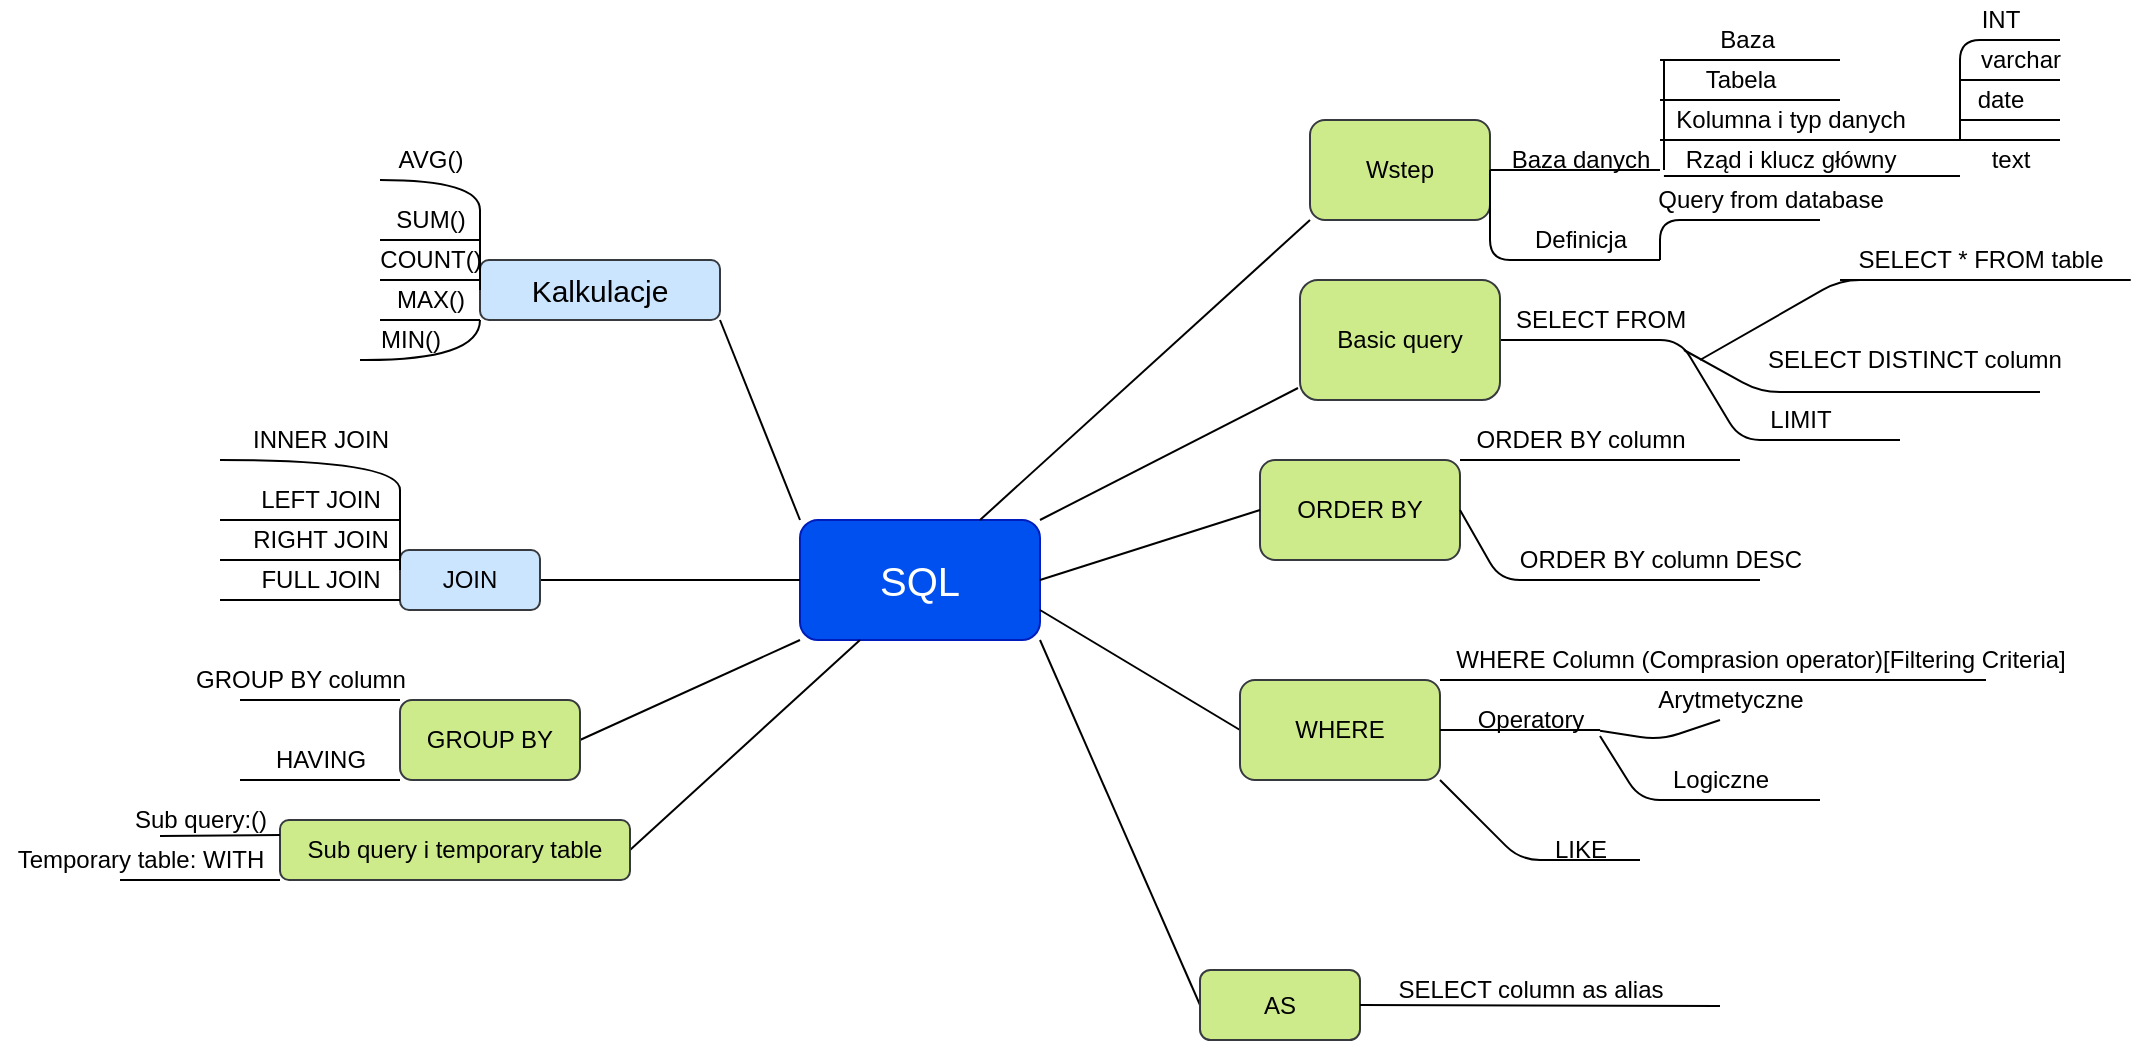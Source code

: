 <mxfile version="14.6.1" type="device"><diagram id="4ym2jEocamvCYv9Mnvji" name="Page-1"><mxGraphModel dx="2249" dy="762" grid="1" gridSize="10" guides="1" tooltips="1" connect="1" arrows="1" fold="1" page="1" pageScale="1" pageWidth="827" pageHeight="1169" math="0" shadow="0"><root><mxCell id="0"/><mxCell id="1" parent="0"/><mxCell id="EFi8jHz4edQwLqsKJITv-114" value="" style="endArrow=none;html=1;startSize=10;exitX=1;exitY=0.5;exitDx=0;exitDy=0;" parent="1" source="EFi8jHz4edQwLqsKJITv-108" edge="1"><mxGeometry width="50" height="50" relative="1" as="geometry"><mxPoint x="750" y="260" as="sourcePoint"/><mxPoint x="900" y="320" as="targetPoint"/><Array as="points"><mxPoint x="790" y="270"/><mxPoint x="820" y="320"/></Array></mxGeometry></mxCell><mxCell id="EFi8jHz4edQwLqsKJITv-2" value="&lt;font&gt;&lt;font style=&quot;font-size: 20px&quot;&gt;SQL&lt;/font&gt;&lt;br&gt;&lt;/font&gt;" style="rounded=1;whiteSpace=wrap;html=1;fillColor=#0050ef;strokeColor=#001DBC;fontColor=#ffffff;" parent="1" vertex="1"><mxGeometry x="350" y="360" width="120" height="60" as="geometry"/></mxCell><mxCell id="EFi8jHz4edQwLqsKJITv-3" value="" style="endArrow=none;html=1;entryX=0;entryY=0;entryDx=0;entryDy=0;exitX=1;exitY=1;exitDx=0;exitDy=0;" parent="1" source="EFi8jHz4edQwLqsKJITv-4" target="EFi8jHz4edQwLqsKJITv-2" edge="1"><mxGeometry width="50" height="50" relative="1" as="geometry"><mxPoint x="320" y="260" as="sourcePoint"/><mxPoint x="310" y="360" as="targetPoint"/><Array as="points"/></mxGeometry></mxCell><mxCell id="EFi8jHz4edQwLqsKJITv-4" value="&lt;font style=&quot;font-size: 15px&quot;&gt;Kalkulacje&lt;/font&gt;" style="rounded=1;whiteSpace=wrap;html=1;fillColor=#cce5ff;strokeColor=#36393d;" parent="1" vertex="1"><mxGeometry x="190" y="230" width="120" height="30" as="geometry"/></mxCell><mxCell id="EFi8jHz4edQwLqsKJITv-6" value="" style="endArrow=none;html=1;entryX=0;entryY=0.5;entryDx=0;entryDy=0;edgeStyle=orthogonalEdgeStyle;curved=1;" parent="1" target="EFi8jHz4edQwLqsKJITv-4" edge="1"><mxGeometry width="50" height="50" relative="1" as="geometry"><mxPoint x="140" y="190" as="sourcePoint"/><mxPoint x="210" y="359" as="targetPoint"/><Array as="points"><mxPoint x="190" y="220"/><mxPoint x="190" y="220"/></Array></mxGeometry></mxCell><mxCell id="EFi8jHz4edQwLqsKJITv-7" value="" style="endArrow=none;html=1;" parent="1" edge="1"><mxGeometry width="50" height="50" relative="1" as="geometry"><mxPoint x="140" y="220" as="sourcePoint"/><mxPoint x="190" y="220" as="targetPoint"/></mxGeometry></mxCell><mxCell id="EFi8jHz4edQwLqsKJITv-8" value="" style="endArrow=none;html=1;" parent="1" edge="1"><mxGeometry width="50" height="50" relative="1" as="geometry"><mxPoint x="140" y="240" as="sourcePoint"/><mxPoint x="190" y="240" as="targetPoint"/><Array as="points"/></mxGeometry></mxCell><mxCell id="EFi8jHz4edQwLqsKJITv-9" value="SUM()" style="text;html=1;align=center;verticalAlign=middle;resizable=0;points=[];autosize=1;strokeColor=none;" parent="1" vertex="1"><mxGeometry x="140" y="200" width="50" height="20" as="geometry"/></mxCell><mxCell id="EFi8jHz4edQwLqsKJITv-10" value="AVG()" style="text;html=1;align=center;verticalAlign=middle;resizable=0;points=[];autosize=1;strokeColor=none;" parent="1" vertex="1"><mxGeometry x="140" y="170" width="50" height="20" as="geometry"/></mxCell><mxCell id="EFi8jHz4edQwLqsKJITv-11" value="COUNT()" style="text;html=1;align=center;verticalAlign=middle;resizable=0;points=[];autosize=1;strokeColor=none;" parent="1" vertex="1"><mxGeometry x="130" y="220" width="70" height="20" as="geometry"/></mxCell><mxCell id="EFi8jHz4edQwLqsKJITv-12" value="" style="endArrow=none;html=1;entryX=0;entryY=1;entryDx=0;entryDy=0;" parent="1" target="EFi8jHz4edQwLqsKJITv-4" edge="1"><mxGeometry width="50" height="50" relative="1" as="geometry"><mxPoint x="140" y="260" as="sourcePoint"/><mxPoint x="210" y="350" as="targetPoint"/></mxGeometry></mxCell><mxCell id="EFi8jHz4edQwLqsKJITv-13" value="MAX()" style="text;html=1;align=center;verticalAlign=middle;resizable=0;points=[];autosize=1;strokeColor=none;" parent="1" vertex="1"><mxGeometry x="140" y="240" width="50" height="20" as="geometry"/></mxCell><mxCell id="EFi8jHz4edQwLqsKJITv-15" value="" style="endArrow=none;html=1;startSize=10;entryX=0;entryY=1;entryDx=0;entryDy=0;edgeStyle=orthogonalEdgeStyle;curved=1;" parent="1" target="EFi8jHz4edQwLqsKJITv-4" edge="1"><mxGeometry width="50" height="50" relative="1" as="geometry"><mxPoint x="130" y="280" as="sourcePoint"/><mxPoint x="190" y="270" as="targetPoint"/></mxGeometry></mxCell><mxCell id="EFi8jHz4edQwLqsKJITv-16" value="MIN()" style="text;html=1;align=center;verticalAlign=middle;resizable=0;points=[];autosize=1;strokeColor=none;" parent="1" vertex="1"><mxGeometry x="130" y="260" width="50" height="20" as="geometry"/></mxCell><mxCell id="EFi8jHz4edQwLqsKJITv-17" value="" style="endArrow=none;html=1;startSize=10;entryX=0;entryY=0.5;entryDx=0;entryDy=0;exitX=1;exitY=0.5;exitDx=0;exitDy=0;" parent="1" source="EFi8jHz4edQwLqsKJITv-18" target="EFi8jHz4edQwLqsKJITv-2" edge="1"><mxGeometry width="50" height="50" relative="1" as="geometry"><mxPoint x="220" y="390" as="sourcePoint"/><mxPoint x="210" y="350" as="targetPoint"/></mxGeometry></mxCell><mxCell id="EFi8jHz4edQwLqsKJITv-18" value="JOIN" style="rounded=1;whiteSpace=wrap;html=1;fillColor=#cce5ff;strokeColor=#36393d;" parent="1" vertex="1"><mxGeometry x="150" y="375" width="70" height="30" as="geometry"/></mxCell><mxCell id="EFi8jHz4edQwLqsKJITv-58" value="" style="endArrow=none;html=1;entryX=0;entryY=0.5;entryDx=0;entryDy=0;edgeStyle=orthogonalEdgeStyle;curved=1;" parent="1" edge="1"><mxGeometry width="50" height="50" relative="1" as="geometry"><mxPoint x="60" y="330" as="sourcePoint"/><mxPoint x="150" y="385" as="targetPoint"/><Array as="points"><mxPoint x="150" y="360"/><mxPoint x="150" y="360"/></Array></mxGeometry></mxCell><mxCell id="EFi8jHz4edQwLqsKJITv-59" value="" style="endArrow=none;html=1;" parent="1" edge="1"><mxGeometry width="50" height="50" relative="1" as="geometry"><mxPoint x="60" y="360" as="sourcePoint"/><mxPoint x="150" y="360" as="targetPoint"/></mxGeometry></mxCell><mxCell id="EFi8jHz4edQwLqsKJITv-60" value="" style="endArrow=none;html=1;" parent="1" edge="1"><mxGeometry width="50" height="50" relative="1" as="geometry"><mxPoint x="60" y="380" as="sourcePoint"/><mxPoint x="150" y="380" as="targetPoint"/><Array as="points"/></mxGeometry></mxCell><mxCell id="EFi8jHz4edQwLqsKJITv-61" value="LEFT JOIN" style="text;html=1;align=center;verticalAlign=middle;resizable=0;points=[];autosize=1;strokeColor=none;" parent="1" vertex="1"><mxGeometry x="70" y="340" width="80" height="20" as="geometry"/></mxCell><mxCell id="EFi8jHz4edQwLqsKJITv-62" value="INNER JOIN" style="text;html=1;align=center;verticalAlign=middle;resizable=0;points=[];autosize=1;strokeColor=none;" parent="1" vertex="1"><mxGeometry x="70" y="310" width="80" height="20" as="geometry"/></mxCell><mxCell id="EFi8jHz4edQwLqsKJITv-63" value="" style="endArrow=none;html=1;entryX=0;entryY=1;entryDx=0;entryDy=0;" parent="1" edge="1"><mxGeometry width="50" height="50" relative="1" as="geometry"><mxPoint x="60" y="400" as="sourcePoint"/><mxPoint x="150" y="400" as="targetPoint"/></mxGeometry></mxCell><mxCell id="EFi8jHz4edQwLqsKJITv-64" value="RIGHT JOIN" style="text;html=1;align=center;verticalAlign=middle;resizable=0;points=[];autosize=1;strokeColor=none;" parent="1" vertex="1"><mxGeometry x="70" y="360" width="80" height="20" as="geometry"/></mxCell><mxCell id="EFi8jHz4edQwLqsKJITv-68" value="FULL JOIN&lt;br&gt;" style="text;html=1;align=center;verticalAlign=middle;resizable=0;points=[];autosize=1;strokeColor=none;" parent="1" vertex="1"><mxGeometry x="70" y="380" width="80" height="20" as="geometry"/></mxCell><mxCell id="EFi8jHz4edQwLqsKJITv-70" value="" style="endArrow=none;html=1;startSize=10;entryX=0;entryY=1;entryDx=0;entryDy=0;exitX=1;exitY=0.5;exitDx=0;exitDy=0;" parent="1" source="EFi8jHz4edQwLqsKJITv-71" target="EFi8jHz4edQwLqsKJITv-2" edge="1"><mxGeometry width="50" height="50" relative="1" as="geometry"><mxPoint x="260" y="450" as="sourcePoint"/><mxPoint x="210" y="350" as="targetPoint"/></mxGeometry></mxCell><mxCell id="EFi8jHz4edQwLqsKJITv-71" value="GROUP BY" style="rounded=1;whiteSpace=wrap;html=1;fillColor=#cdeb8b;strokeColor=#36393d;" parent="1" vertex="1"><mxGeometry x="150" y="450" width="90" height="40" as="geometry"/></mxCell><mxCell id="EFi8jHz4edQwLqsKJITv-72" value="" style="endArrow=none;html=1;startSize=10;entryX=0;entryY=0;entryDx=0;entryDy=0;" parent="1" target="EFi8jHz4edQwLqsKJITv-71" edge="1"><mxGeometry width="50" height="50" relative="1" as="geometry"><mxPoint x="70" y="450" as="sourcePoint"/><mxPoint x="210" y="350" as="targetPoint"/></mxGeometry></mxCell><mxCell id="EFi8jHz4edQwLqsKJITv-73" value="" style="endArrow=none;html=1;startSize=10;entryX=0;entryY=1;entryDx=0;entryDy=0;" parent="1" target="EFi8jHz4edQwLqsKJITv-71" edge="1"><mxGeometry width="50" height="50" relative="1" as="geometry"><mxPoint x="70" y="490" as="sourcePoint"/><mxPoint x="210" y="350" as="targetPoint"/></mxGeometry></mxCell><mxCell id="EFi8jHz4edQwLqsKJITv-74" value="GROUP BY column" style="text;html=1;align=center;verticalAlign=middle;resizable=0;points=[];autosize=1;strokeColor=none;" parent="1" vertex="1"><mxGeometry x="40" y="430" width="120" height="20" as="geometry"/></mxCell><mxCell id="EFi8jHz4edQwLqsKJITv-75" value="HAVING&lt;br&gt;" style="text;html=1;align=center;verticalAlign=middle;resizable=0;points=[];autosize=1;strokeColor=none;" parent="1" vertex="1"><mxGeometry x="80" y="470" width="60" height="20" as="geometry"/></mxCell><mxCell id="EFi8jHz4edQwLqsKJITv-76" value="" style="endArrow=none;html=1;startSize=10;entryX=0.25;entryY=1;entryDx=0;entryDy=0;exitX=1;exitY=0.5;exitDx=0;exitDy=0;" parent="1" source="EFi8jHz4edQwLqsKJITv-77" target="EFi8jHz4edQwLqsKJITv-2" edge="1"><mxGeometry width="50" height="50" relative="1" as="geometry"><mxPoint x="270" y="510" as="sourcePoint"/><mxPoint x="210" y="340" as="targetPoint"/></mxGeometry></mxCell><mxCell id="EFi8jHz4edQwLqsKJITv-77" value="Sub query i temporary table" style="rounded=1;whiteSpace=wrap;html=1;fillColor=#cdeb8b;strokeColor=#36393d;" parent="1" vertex="1"><mxGeometry x="90" y="510" width="175" height="30" as="geometry"/></mxCell><mxCell id="EFi8jHz4edQwLqsKJITv-78" value="" style="endArrow=none;html=1;startSize=10;entryX=0;entryY=0.25;entryDx=0;entryDy=0;" parent="1" target="EFi8jHz4edQwLqsKJITv-77" edge="1"><mxGeometry width="50" height="50" relative="1" as="geometry"><mxPoint x="30" y="518" as="sourcePoint"/><mxPoint x="210" y="330" as="targetPoint"/></mxGeometry></mxCell><mxCell id="EFi8jHz4edQwLqsKJITv-79" value="Sub query:()" style="text;html=1;align=center;verticalAlign=middle;resizable=0;points=[];autosize=1;strokeColor=none;" parent="1" vertex="1"><mxGeometry x="10" y="500" width="80" height="20" as="geometry"/></mxCell><mxCell id="EFi8jHz4edQwLqsKJITv-81" value="" style="endArrow=none;html=1;startSize=10;entryX=0;entryY=1;entryDx=0;entryDy=0;" parent="1" target="EFi8jHz4edQwLqsKJITv-77" edge="1"><mxGeometry width="50" height="50" relative="1" as="geometry"><mxPoint x="10" y="540" as="sourcePoint"/><mxPoint x="210" y="330" as="targetPoint"/></mxGeometry></mxCell><mxCell id="EFi8jHz4edQwLqsKJITv-82" value="Temporary table: WITH" style="text;html=1;align=center;verticalAlign=middle;resizable=0;points=[];autosize=1;strokeColor=none;" parent="1" vertex="1"><mxGeometry x="-50" y="520" width="140" height="20" as="geometry"/></mxCell><mxCell id="EFi8jHz4edQwLqsKJITv-83" value="" style="endArrow=none;html=1;startSize=10;entryX=1;entryY=1;entryDx=0;entryDy=0;exitX=0;exitY=0.5;exitDx=0;exitDy=0;" parent="1" source="EFi8jHz4edQwLqsKJITv-85" target="EFi8jHz4edQwLqsKJITv-2" edge="1"><mxGeometry width="50" height="50" relative="1" as="geometry"><mxPoint x="550" y="570" as="sourcePoint"/><mxPoint x="500" y="420" as="targetPoint"/></mxGeometry></mxCell><mxCell id="EFi8jHz4edQwLqsKJITv-85" value="AS" style="rounded=1;whiteSpace=wrap;html=1;fillColor=#cdeb8b;strokeColor=#36393d;" parent="1" vertex="1"><mxGeometry x="550" y="585" width="80" height="35" as="geometry"/></mxCell><mxCell id="EFi8jHz4edQwLqsKJITv-86" value="" style="endArrow=none;html=1;startSize=10;entryX=1;entryY=0.5;entryDx=0;entryDy=0;" parent="1" target="EFi8jHz4edQwLqsKJITv-85" edge="1"><mxGeometry width="50" height="50" relative="1" as="geometry"><mxPoint x="810" y="603" as="sourcePoint"/><mxPoint x="500" y="420" as="targetPoint"/></mxGeometry></mxCell><mxCell id="EFi8jHz4edQwLqsKJITv-87" value="SELECT column as alias" style="text;html=1;align=center;verticalAlign=middle;resizable=0;points=[];autosize=1;strokeColor=none;" parent="1" vertex="1"><mxGeometry x="640" y="585" width="150" height="20" as="geometry"/></mxCell><mxCell id="EFi8jHz4edQwLqsKJITv-88" value="" style="endArrow=none;html=1;startSize=10;entryX=1;entryY=0.75;entryDx=0;entryDy=0;exitX=0;exitY=0.5;exitDx=0;exitDy=0;" parent="1" source="EFi8jHz4edQwLqsKJITv-89" target="EFi8jHz4edQwLqsKJITv-2" edge="1"><mxGeometry width="50" height="50" relative="1" as="geometry"><mxPoint x="570" y="460" as="sourcePoint"/><mxPoint x="600" y="420" as="targetPoint"/></mxGeometry></mxCell><mxCell id="EFi8jHz4edQwLqsKJITv-89" value="WHERE" style="rounded=1;whiteSpace=wrap;html=1;fillColor=#cdeb8b;strokeColor=#36393d;" parent="1" vertex="1"><mxGeometry x="570" y="440" width="100" height="50" as="geometry"/></mxCell><mxCell id="EFi8jHz4edQwLqsKJITv-90" value="" style="endArrow=none;html=1;startSize=10;entryX=1;entryY=0;entryDx=0;entryDy=0;" parent="1" target="EFi8jHz4edQwLqsKJITv-89" edge="1"><mxGeometry width="50" height="50" relative="1" as="geometry"><mxPoint x="943" y="440" as="sourcePoint"/><mxPoint x="600" y="420" as="targetPoint"/></mxGeometry></mxCell><mxCell id="EFi8jHz4edQwLqsKJITv-91" value="WHERE Column (Comprasion operator)[Filtering Criteria]" style="text;html=1;align=center;verticalAlign=middle;resizable=0;points=[];autosize=1;strokeColor=none;" parent="1" vertex="1"><mxGeometry x="670" y="420" width="320" height="20" as="geometry"/></mxCell><mxCell id="EFi8jHz4edQwLqsKJITv-92" value="" style="endArrow=none;html=1;startSize=10;exitX=1;exitY=0.5;exitDx=0;exitDy=0;" parent="1" source="EFi8jHz4edQwLqsKJITv-89" edge="1"><mxGeometry width="50" height="50" relative="1" as="geometry"><mxPoint x="680" y="470" as="sourcePoint"/><mxPoint x="750" y="465" as="targetPoint"/></mxGeometry></mxCell><mxCell id="EFi8jHz4edQwLqsKJITv-93" value="Operatory" style="text;html=1;align=center;verticalAlign=middle;resizable=0;points=[];autosize=1;strokeColor=none;" parent="1" vertex="1"><mxGeometry x="680" y="450" width="70" height="20" as="geometry"/></mxCell><mxCell id="EFi8jHz4edQwLqsKJITv-95" value="" style="endArrow=none;html=1;startSize=10;" parent="1" source="EFi8jHz4edQwLqsKJITv-93" edge="1"><mxGeometry width="50" height="50" relative="1" as="geometry"><mxPoint x="750" y="500" as="sourcePoint"/><mxPoint x="810" y="460" as="targetPoint"/><Array as="points"><mxPoint x="780" y="470"/></Array></mxGeometry></mxCell><mxCell id="EFi8jHz4edQwLqsKJITv-96" value="Arytmetyczne" style="text;html=1;align=center;verticalAlign=middle;resizable=0;points=[];autosize=1;strokeColor=none;" parent="1" vertex="1"><mxGeometry x="770" y="440" width="90" height="20" as="geometry"/></mxCell><mxCell id="EFi8jHz4edQwLqsKJITv-97" value="" style="endArrow=none;html=1;startSize=10;entryX=1;entryY=0.9;entryDx=0;entryDy=0;entryPerimeter=0;" parent="1" target="EFi8jHz4edQwLqsKJITv-93" edge="1"><mxGeometry width="50" height="50" relative="1" as="geometry"><mxPoint x="860" y="500" as="sourcePoint"/><mxPoint x="730" y="420" as="targetPoint"/><Array as="points"><mxPoint x="770" y="500"/></Array></mxGeometry></mxCell><mxCell id="EFi8jHz4edQwLqsKJITv-98" value="Logiczne" style="text;html=1;align=center;verticalAlign=middle;resizable=0;points=[];autosize=1;strokeColor=none;" parent="1" vertex="1"><mxGeometry x="780" y="480" width="60" height="20" as="geometry"/></mxCell><mxCell id="EFi8jHz4edQwLqsKJITv-99" value="" style="endArrow=none;html=1;startSize=10;exitX=1;exitY=1;exitDx=0;exitDy=0;" parent="1" source="EFi8jHz4edQwLqsKJITv-89" edge="1"><mxGeometry width="50" height="50" relative="1" as="geometry"><mxPoint x="680" y="470" as="sourcePoint"/><mxPoint x="770" y="530" as="targetPoint"/><Array as="points"><mxPoint x="710" y="530"/></Array></mxGeometry></mxCell><mxCell id="EFi8jHz4edQwLqsKJITv-100" value="LIKE" style="text;html=1;align=center;verticalAlign=middle;resizable=0;points=[];autosize=1;strokeColor=none;" parent="1" vertex="1"><mxGeometry x="720" y="515" width="40" height="20" as="geometry"/></mxCell><mxCell id="EFi8jHz4edQwLqsKJITv-101" value="ORDER BY" style="rounded=1;whiteSpace=wrap;html=1;fillColor=#cdeb8b;strokeColor=#36393d;" parent="1" vertex="1"><mxGeometry x="580" y="330" width="100" height="50" as="geometry"/></mxCell><mxCell id="EFi8jHz4edQwLqsKJITv-102" value="" style="endArrow=none;html=1;startSize=10;entryX=0;entryY=0.5;entryDx=0;entryDy=0;exitX=1;exitY=0.5;exitDx=0;exitDy=0;" parent="1" source="EFi8jHz4edQwLqsKJITv-2" target="EFi8jHz4edQwLqsKJITv-101" edge="1"><mxGeometry width="50" height="50" relative="1" as="geometry"><mxPoint x="480" y="360" as="sourcePoint"/><mxPoint x="730" y="210" as="targetPoint"/></mxGeometry></mxCell><mxCell id="EFi8jHz4edQwLqsKJITv-103" value="" style="endArrow=none;html=1;startSize=10;entryX=1;entryY=0;entryDx=0;entryDy=0;" parent="1" target="EFi8jHz4edQwLqsKJITv-101" edge="1"><mxGeometry width="50" height="50" relative="1" as="geometry"><mxPoint x="820" y="330" as="sourcePoint"/><mxPoint x="730" y="210" as="targetPoint"/></mxGeometry></mxCell><mxCell id="EFi8jHz4edQwLqsKJITv-104" value="ORDER BY column" style="text;html=1;align=center;verticalAlign=middle;resizable=0;points=[];autosize=1;strokeColor=none;" parent="1" vertex="1"><mxGeometry x="680" y="310" width="120" height="20" as="geometry"/></mxCell><mxCell id="EFi8jHz4edQwLqsKJITv-105" value="" style="endArrow=none;html=1;startSize=10;exitX=1;exitY=0.5;exitDx=0;exitDy=0;" parent="1" source="EFi8jHz4edQwLqsKJITv-101" edge="1"><mxGeometry width="50" height="50" relative="1" as="geometry"><mxPoint x="680" y="260" as="sourcePoint"/><mxPoint x="830" y="390" as="targetPoint"/><Array as="points"><mxPoint x="700" y="390"/></Array></mxGeometry></mxCell><mxCell id="EFi8jHz4edQwLqsKJITv-106" value="ORDER BY column DESC" style="text;html=1;align=center;verticalAlign=middle;resizable=0;points=[];autosize=1;strokeColor=none;" parent="1" vertex="1"><mxGeometry x="700" y="370" width="160" height="20" as="geometry"/></mxCell><mxCell id="EFi8jHz4edQwLqsKJITv-107" value="" style="endArrow=none;html=1;startSize=10;exitX=1;exitY=0;exitDx=0;exitDy=0;entryX=-0.01;entryY=0.9;entryDx=0;entryDy=0;entryPerimeter=0;" parent="1" source="EFi8jHz4edQwLqsKJITv-2" target="EFi8jHz4edQwLqsKJITv-108" edge="1"><mxGeometry width="50" height="50" relative="1" as="geometry"><mxPoint x="590" y="260" as="sourcePoint"/><mxPoint x="590" y="290" as="targetPoint"/></mxGeometry></mxCell><mxCell id="EFi8jHz4edQwLqsKJITv-108" value="Basic query" style="rounded=1;whiteSpace=wrap;html=1;fillColor=#cdeb8b;strokeColor=#36393d;" parent="1" vertex="1"><mxGeometry x="600" y="240" width="100" height="60" as="geometry"/></mxCell><mxCell id="EFi8jHz4edQwLqsKJITv-110" value="SELECT FROM" style="text;html=1;align=center;verticalAlign=middle;resizable=0;points=[];autosize=1;strokeColor=none;" parent="1" vertex="1"><mxGeometry x="700" y="250" width="100" height="20" as="geometry"/></mxCell><mxCell id="EFi8jHz4edQwLqsKJITv-115" value="LIMIT" style="text;html=1;align=center;verticalAlign=middle;resizable=0;points=[];autosize=1;strokeColor=none;" parent="1" vertex="1"><mxGeometry x="825" y="300" width="50" height="20" as="geometry"/></mxCell><mxCell id="EFi8jHz4edQwLqsKJITv-116" value="" style="endArrow=none;html=1;startSize=10;exitX=0.92;exitY=1.25;exitDx=0;exitDy=0;exitPerimeter=0;" parent="1" source="EFi8jHz4edQwLqsKJITv-110" edge="1"><mxGeometry width="50" height="50" relative="1" as="geometry"><mxPoint x="750" y="360" as="sourcePoint"/><mxPoint x="970" y="296" as="targetPoint"/><Array as="points"><mxPoint x="830" y="296"/></Array></mxGeometry></mxCell><mxCell id="EFi8jHz4edQwLqsKJITv-117" value="SELECT DISTINCT column" style="text;html=1;align=center;verticalAlign=middle;resizable=0;points=[];autosize=1;strokeColor=none;" parent="1" vertex="1"><mxGeometry x="827" y="270" width="160" height="20" as="geometry"/></mxCell><mxCell id="EFi8jHz4edQwLqsKJITv-118" value="" style="endArrow=none;html=1;startSize=10;" parent="1" edge="1"><mxGeometry width="50" height="50" relative="1" as="geometry"><mxPoint x="800" y="280" as="sourcePoint"/><mxPoint x="870" y="240" as="targetPoint"/><Array as="points"><mxPoint x="870" y="240"/><mxPoint x="870" y="240"/><mxPoint x="1020" y="240"/></Array></mxGeometry></mxCell><mxCell id="EFi8jHz4edQwLqsKJITv-119" value="SELECT * FROM table" style="text;html=1;align=center;verticalAlign=middle;resizable=0;points=[];autosize=1;strokeColor=none;" parent="1" vertex="1"><mxGeometry x="870" y="220" width="140" height="20" as="geometry"/></mxCell><mxCell id="EFi8jHz4edQwLqsKJITv-121" value="Wstep" style="rounded=1;whiteSpace=wrap;html=1;fillColor=#cdeb8b;strokeColor=#36393d;" parent="1" vertex="1"><mxGeometry x="605" y="160" width="90" height="50" as="geometry"/></mxCell><mxCell id="EFi8jHz4edQwLqsKJITv-122" value="" style="endArrow=none;html=1;startSize=10;exitX=0.75;exitY=0;exitDx=0;exitDy=0;entryX=0;entryY=1;entryDx=0;entryDy=0;" parent="1" source="EFi8jHz4edQwLqsKJITv-2" target="EFi8jHz4edQwLqsKJITv-121" edge="1"><mxGeometry width="50" height="50" relative="1" as="geometry"><mxPoint x="500" y="360" as="sourcePoint"/><mxPoint x="550" y="310" as="targetPoint"/></mxGeometry></mxCell><mxCell id="EFi8jHz4edQwLqsKJITv-123" value="" style="endArrow=none;html=1;startSize=10;exitX=1;exitY=0.5;exitDx=0;exitDy=0;" parent="1" source="EFi8jHz4edQwLqsKJITv-121" edge="1"><mxGeometry width="50" height="50" relative="1" as="geometry"><mxPoint x="650" y="360" as="sourcePoint"/><mxPoint x="780" y="185" as="targetPoint"/></mxGeometry></mxCell><mxCell id="EFi8jHz4edQwLqsKJITv-124" value="Baza danych" style="text;html=1;align=center;verticalAlign=middle;resizable=0;points=[];autosize=1;strokeColor=none;" parent="1" vertex="1"><mxGeometry x="700" y="170" width="80" height="20" as="geometry"/></mxCell><mxCell id="EFi8jHz4edQwLqsKJITv-125" value="" style="endArrow=none;html=1;startSize=10;exitX=1;exitY=0.5;exitDx=0;exitDy=0;" parent="1" source="EFi8jHz4edQwLqsKJITv-121" edge="1"><mxGeometry width="50" height="50" relative="1" as="geometry"><mxPoint x="650" y="360" as="sourcePoint"/><mxPoint x="780" y="230" as="targetPoint"/><Array as="points"><mxPoint x="695" y="230"/></Array></mxGeometry></mxCell><mxCell id="EFi8jHz4edQwLqsKJITv-126" value="Definicja" style="text;html=1;align=center;verticalAlign=middle;resizable=0;points=[];autosize=1;strokeColor=none;" parent="1" vertex="1"><mxGeometry x="710" y="210" width="60" height="20" as="geometry"/></mxCell><mxCell id="EFi8jHz4edQwLqsKJITv-128" value="" style="endArrow=none;html=1;startSize=10;" parent="1" edge="1"><mxGeometry width="50" height="50" relative="1" as="geometry"><mxPoint x="780" y="230" as="sourcePoint"/><mxPoint x="860" y="210" as="targetPoint"/><Array as="points"><mxPoint x="780" y="210"/></Array></mxGeometry></mxCell><mxCell id="EFi8jHz4edQwLqsKJITv-129" value="Query from database" style="text;html=1;align=center;verticalAlign=middle;resizable=0;points=[];autosize=1;strokeColor=none;" parent="1" vertex="1"><mxGeometry x="770" y="190" width="130" height="20" as="geometry"/></mxCell><mxCell id="EFi8jHz4edQwLqsKJITv-130" value="" style="endArrow=none;html=1;startSize=10;exitX=1.025;exitY=0.75;exitDx=0;exitDy=0;exitPerimeter=0;" parent="1" source="EFi8jHz4edQwLqsKJITv-124" edge="1"><mxGeometry width="50" height="50" relative="1" as="geometry"><mxPoint x="780" y="360" as="sourcePoint"/><mxPoint x="782" y="130" as="targetPoint"/></mxGeometry></mxCell><mxCell id="EFi8jHz4edQwLqsKJITv-131" value="" style="endArrow=none;html=1;startSize=10;" parent="1" edge="1"><mxGeometry width="50" height="50" relative="1" as="geometry"><mxPoint x="780" y="130" as="sourcePoint"/><mxPoint x="870" y="130" as="targetPoint"/></mxGeometry></mxCell><mxCell id="EFi8jHz4edQwLqsKJITv-132" value="Baza&amp;nbsp;&lt;br&gt;" style="text;html=1;align=center;verticalAlign=middle;resizable=0;points=[];autosize=1;strokeColor=none;" parent="1" vertex="1"><mxGeometry x="800" y="110" width="50" height="20" as="geometry"/></mxCell><mxCell id="EFi8jHz4edQwLqsKJITv-133" value="" style="endArrow=none;html=1;startSize=10;" parent="1" edge="1"><mxGeometry width="50" height="50" relative="1" as="geometry"><mxPoint x="780" y="150" as="sourcePoint"/><mxPoint x="870" y="150" as="targetPoint"/></mxGeometry></mxCell><mxCell id="EFi8jHz4edQwLqsKJITv-134" value="Tabela" style="text;html=1;align=center;verticalAlign=middle;resizable=0;points=[];autosize=1;strokeColor=none;" parent="1" vertex="1"><mxGeometry x="795" y="130" width="50" height="20" as="geometry"/></mxCell><mxCell id="EFi8jHz4edQwLqsKJITv-135" value="" style="endArrow=none;html=1;startSize=10;" parent="1" edge="1"><mxGeometry width="50" height="50" relative="1" as="geometry"><mxPoint x="780" y="170" as="sourcePoint"/><mxPoint x="930" y="170" as="targetPoint"/></mxGeometry></mxCell><mxCell id="EFi8jHz4edQwLqsKJITv-136" value="Kolumna i typ danych" style="text;html=1;align=center;verticalAlign=middle;resizable=0;points=[];autosize=1;strokeColor=none;" parent="1" vertex="1"><mxGeometry x="780" y="150" width="130" height="20" as="geometry"/></mxCell><mxCell id="EFi8jHz4edQwLqsKJITv-137" value="" style="endArrow=none;html=1;startSize=10;" parent="1" edge="1"><mxGeometry width="50" height="50" relative="1" as="geometry"><mxPoint x="930" y="170" as="sourcePoint"/><mxPoint x="980" y="120" as="targetPoint"/><Array as="points"><mxPoint x="930" y="120"/></Array></mxGeometry></mxCell><mxCell id="EFi8jHz4edQwLqsKJITv-138" value="" style="endArrow=none;html=1;startSize=10;exitX=0.092;exitY=-0.1;exitDx=0;exitDy=0;exitPerimeter=0;" parent="1" source="EFi8jHz4edQwLqsKJITv-129" edge="1"><mxGeometry width="50" height="50" relative="1" as="geometry"><mxPoint x="780" y="350" as="sourcePoint"/><mxPoint x="930" y="188" as="targetPoint"/></mxGeometry></mxCell><mxCell id="EFi8jHz4edQwLqsKJITv-139" value="Rząd i klucz główny" style="text;html=1;align=center;verticalAlign=middle;resizable=0;points=[];autosize=1;strokeColor=none;" parent="1" vertex="1"><mxGeometry x="785" y="170" width="120" height="20" as="geometry"/></mxCell><mxCell id="EFi8jHz4edQwLqsKJITv-141" value="INT" style="text;html=1;align=center;verticalAlign=middle;resizable=0;points=[];autosize=1;strokeColor=none;" parent="1" vertex="1"><mxGeometry x="935" y="100" width="30" height="20" as="geometry"/></mxCell><mxCell id="EFi8jHz4edQwLqsKJITv-143" value="" style="endArrow=none;html=1;startSize=10;" parent="1" edge="1"><mxGeometry width="50" height="50" relative="1" as="geometry"><mxPoint x="930" y="140" as="sourcePoint"/><mxPoint x="980" y="140" as="targetPoint"/></mxGeometry></mxCell><mxCell id="EFi8jHz4edQwLqsKJITv-144" value="varchar" style="text;html=1;align=center;verticalAlign=middle;resizable=0;points=[];autosize=1;strokeColor=none;" parent="1" vertex="1"><mxGeometry x="930" y="120" width="60" height="20" as="geometry"/></mxCell><mxCell id="EFi8jHz4edQwLqsKJITv-145" value="" style="endArrow=none;html=1;startSize=10;" parent="1" edge="1"><mxGeometry width="50" height="50" relative="1" as="geometry"><mxPoint x="930" y="160" as="sourcePoint"/><mxPoint x="980" y="160" as="targetPoint"/></mxGeometry></mxCell><mxCell id="EFi8jHz4edQwLqsKJITv-146" value="date" style="text;html=1;align=center;verticalAlign=middle;resizable=0;points=[];autosize=1;strokeColor=none;" parent="1" vertex="1"><mxGeometry x="930" y="140" width="40" height="20" as="geometry"/></mxCell><mxCell id="EFi8jHz4edQwLqsKJITv-147" value="" style="endArrow=none;html=1;startSize=10;" parent="1" edge="1"><mxGeometry width="50" height="50" relative="1" as="geometry"><mxPoint x="930" y="170" as="sourcePoint"/><mxPoint x="980" y="170" as="targetPoint"/></mxGeometry></mxCell><mxCell id="EFi8jHz4edQwLqsKJITv-148" value="text" style="text;html=1;align=center;verticalAlign=middle;resizable=0;points=[];autosize=1;strokeColor=none;" parent="1" vertex="1"><mxGeometry x="940" y="170" width="30" height="20" as="geometry"/></mxCell></root></mxGraphModel></diagram></mxfile>